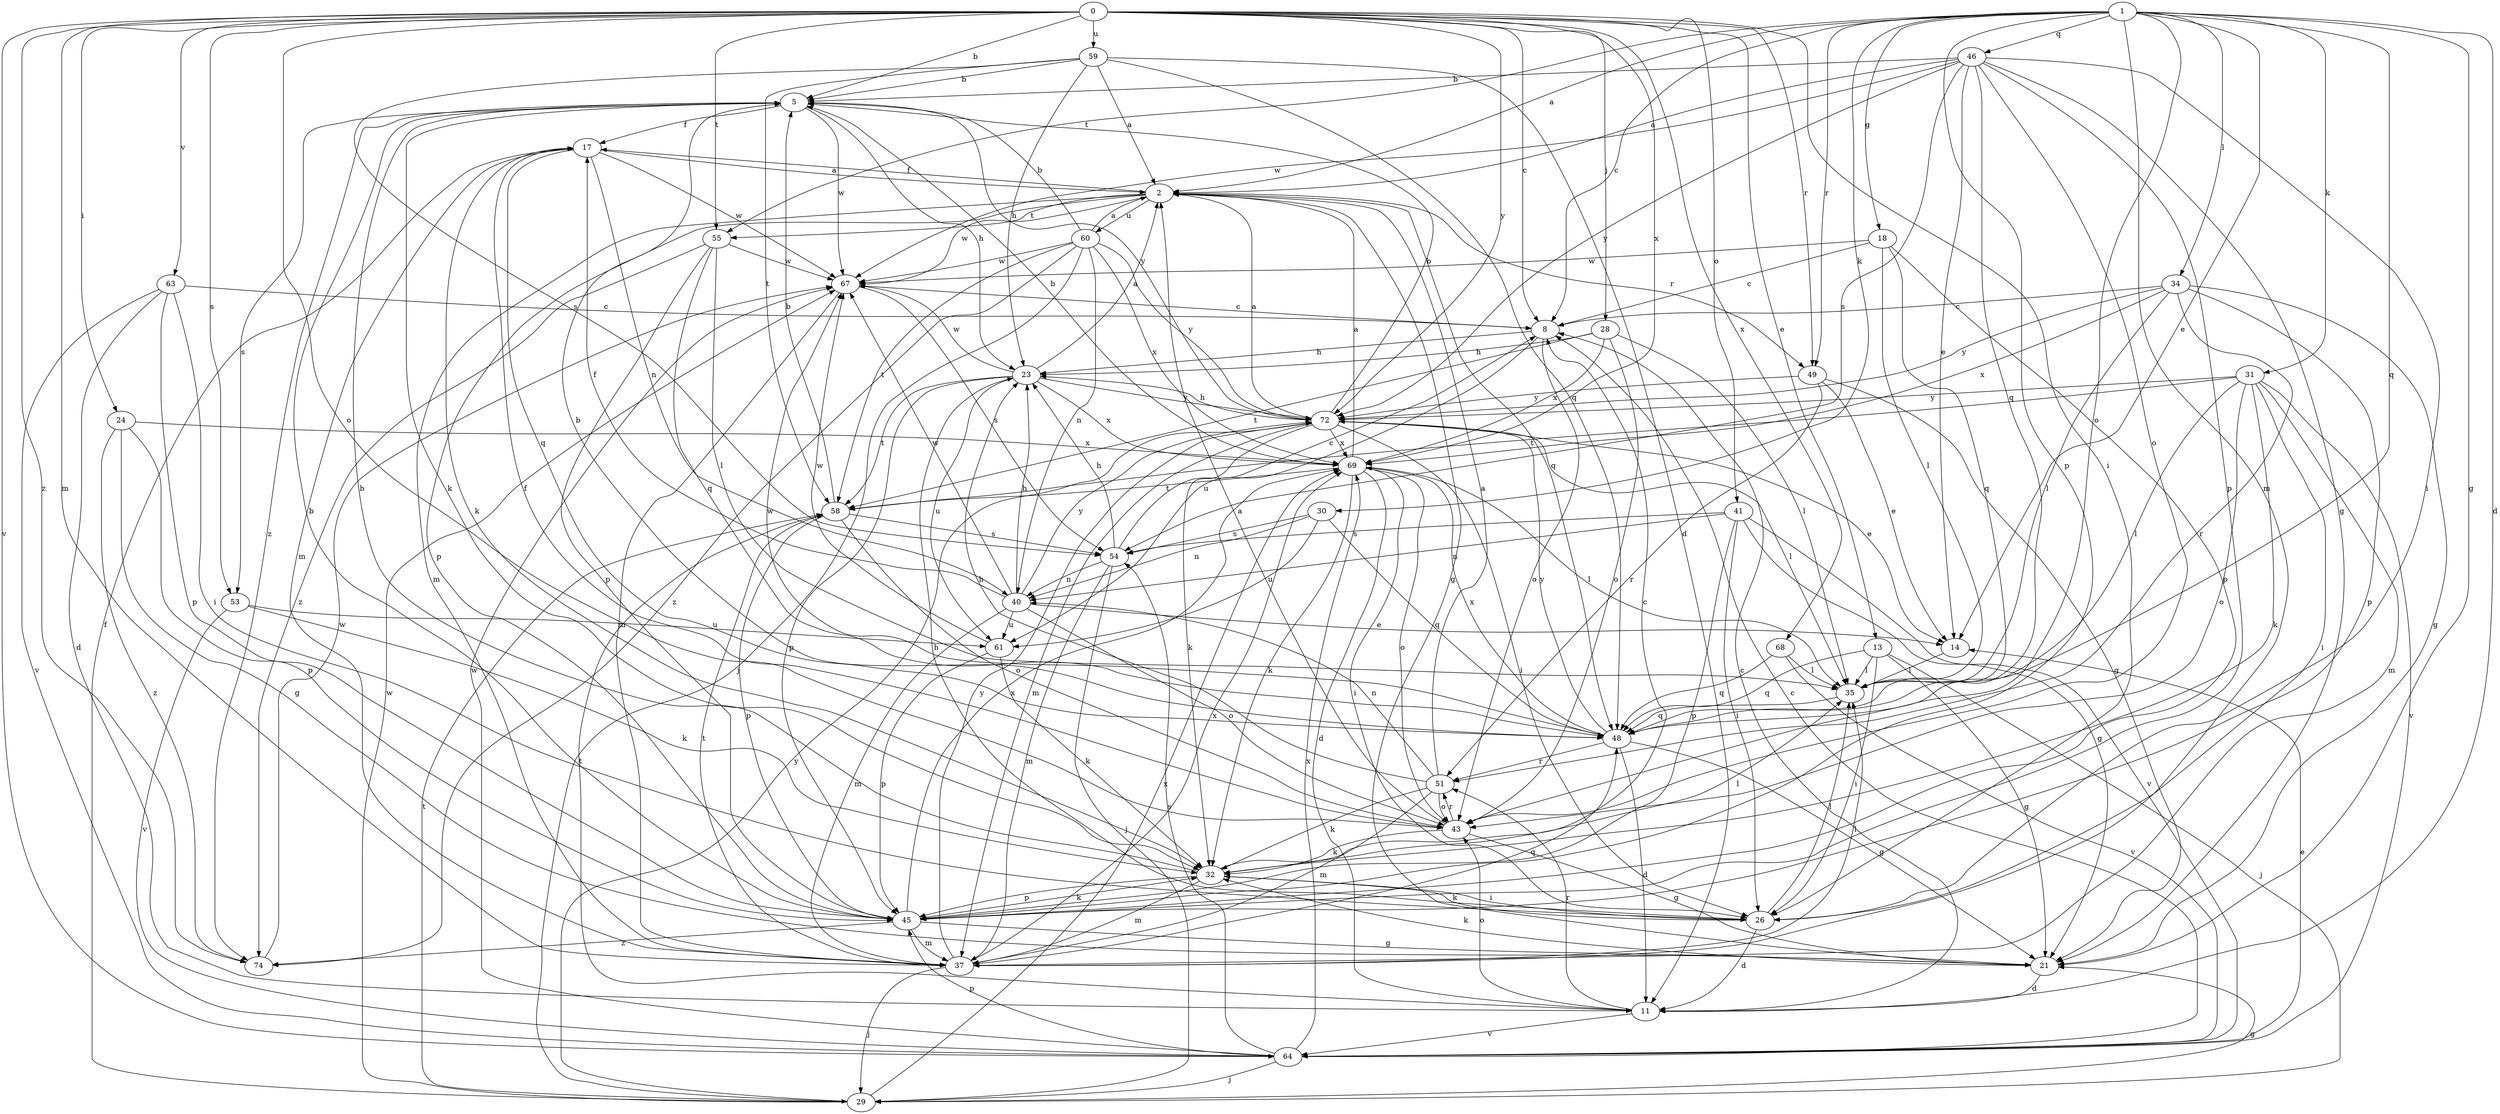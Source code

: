 strict digraph  {
0;
1;
2;
5;
8;
11;
13;
14;
17;
18;
21;
23;
24;
26;
28;
29;
30;
31;
32;
34;
35;
37;
40;
41;
43;
45;
46;
48;
49;
51;
53;
54;
55;
58;
59;
60;
61;
63;
64;
67;
68;
69;
72;
74;
0 -> 5  [label=b];
0 -> 8  [label=c];
0 -> 13  [label=e];
0 -> 24  [label=i];
0 -> 26  [label=i];
0 -> 28  [label=j];
0 -> 37  [label=m];
0 -> 41  [label=o];
0 -> 43  [label=o];
0 -> 49  [label=r];
0 -> 53  [label=s];
0 -> 55  [label=t];
0 -> 59  [label=u];
0 -> 63  [label=v];
0 -> 64  [label=v];
0 -> 68  [label=x];
0 -> 69  [label=x];
0 -> 72  [label=y];
0 -> 74  [label=z];
1 -> 2  [label=a];
1 -> 8  [label=c];
1 -> 11  [label=d];
1 -> 14  [label=e];
1 -> 18  [label=g];
1 -> 21  [label=g];
1 -> 30  [label=k];
1 -> 31  [label=k];
1 -> 34  [label=l];
1 -> 37  [label=m];
1 -> 43  [label=o];
1 -> 45  [label=p];
1 -> 46  [label=q];
1 -> 48  [label=q];
1 -> 49  [label=r];
1 -> 55  [label=t];
2 -> 17  [label=f];
2 -> 21  [label=g];
2 -> 37  [label=m];
2 -> 45  [label=p];
2 -> 48  [label=q];
2 -> 49  [label=r];
2 -> 55  [label=t];
2 -> 60  [label=u];
2 -> 67  [label=w];
5 -> 17  [label=f];
5 -> 23  [label=h];
5 -> 32  [label=k];
5 -> 53  [label=s];
5 -> 67  [label=w];
5 -> 72  [label=y];
5 -> 74  [label=z];
8 -> 23  [label=h];
8 -> 43  [label=o];
8 -> 61  [label=u];
11 -> 8  [label=c];
11 -> 43  [label=o];
11 -> 51  [label=r];
11 -> 58  [label=t];
11 -> 64  [label=v];
13 -> 21  [label=g];
13 -> 26  [label=i];
13 -> 29  [label=j];
13 -> 35  [label=l];
13 -> 48  [label=q];
14 -> 35  [label=l];
17 -> 2  [label=a];
17 -> 32  [label=k];
17 -> 37  [label=m];
17 -> 40  [label=n];
17 -> 48  [label=q];
17 -> 67  [label=w];
18 -> 8  [label=c];
18 -> 35  [label=l];
18 -> 45  [label=p];
18 -> 48  [label=q];
18 -> 67  [label=w];
21 -> 11  [label=d];
21 -> 32  [label=k];
23 -> 2  [label=a];
23 -> 45  [label=p];
23 -> 58  [label=t];
23 -> 61  [label=u];
23 -> 67  [label=w];
23 -> 69  [label=x];
23 -> 72  [label=y];
24 -> 21  [label=g];
24 -> 45  [label=p];
24 -> 69  [label=x];
24 -> 74  [label=z];
26 -> 11  [label=d];
26 -> 23  [label=h];
26 -> 32  [label=k];
26 -> 35  [label=l];
28 -> 23  [label=h];
28 -> 35  [label=l];
28 -> 43  [label=o];
28 -> 58  [label=t];
28 -> 69  [label=x];
29 -> 17  [label=f];
29 -> 21  [label=g];
29 -> 58  [label=t];
29 -> 67  [label=w];
29 -> 69  [label=x];
29 -> 72  [label=y];
30 -> 40  [label=n];
30 -> 48  [label=q];
30 -> 54  [label=s];
30 -> 61  [label=u];
31 -> 26  [label=i];
31 -> 32  [label=k];
31 -> 35  [label=l];
31 -> 37  [label=m];
31 -> 43  [label=o];
31 -> 58  [label=t];
31 -> 64  [label=v];
31 -> 72  [label=y];
32 -> 5  [label=b];
32 -> 8  [label=c];
32 -> 26  [label=i];
32 -> 35  [label=l];
32 -> 37  [label=m];
32 -> 45  [label=p];
34 -> 8  [label=c];
34 -> 21  [label=g];
34 -> 35  [label=l];
34 -> 45  [label=p];
34 -> 51  [label=r];
34 -> 69  [label=x];
34 -> 72  [label=y];
35 -> 48  [label=q];
37 -> 29  [label=j];
37 -> 35  [label=l];
37 -> 48  [label=q];
37 -> 58  [label=t];
37 -> 69  [label=x];
37 -> 72  [label=y];
40 -> 14  [label=e];
40 -> 17  [label=f];
40 -> 23  [label=h];
40 -> 37  [label=m];
40 -> 43  [label=o];
40 -> 61  [label=u];
40 -> 67  [label=w];
40 -> 72  [label=y];
41 -> 21  [label=g];
41 -> 26  [label=i];
41 -> 40  [label=n];
41 -> 45  [label=p];
41 -> 54  [label=s];
41 -> 64  [label=v];
43 -> 2  [label=a];
43 -> 17  [label=f];
43 -> 21  [label=g];
43 -> 32  [label=k];
43 -> 51  [label=r];
45 -> 5  [label=b];
45 -> 21  [label=g];
45 -> 32  [label=k];
45 -> 37  [label=m];
45 -> 69  [label=x];
45 -> 74  [label=z];
46 -> 2  [label=a];
46 -> 5  [label=b];
46 -> 14  [label=e];
46 -> 21  [label=g];
46 -> 26  [label=i];
46 -> 43  [label=o];
46 -> 45  [label=p];
46 -> 48  [label=q];
46 -> 54  [label=s];
46 -> 67  [label=w];
46 -> 72  [label=y];
48 -> 5  [label=b];
48 -> 11  [label=d];
48 -> 21  [label=g];
48 -> 51  [label=r];
48 -> 67  [label=w];
48 -> 69  [label=x];
48 -> 72  [label=y];
49 -> 14  [label=e];
49 -> 21  [label=g];
49 -> 51  [label=r];
49 -> 72  [label=y];
51 -> 2  [label=a];
51 -> 23  [label=h];
51 -> 32  [label=k];
51 -> 37  [label=m];
51 -> 40  [label=n];
51 -> 43  [label=o];
53 -> 32  [label=k];
53 -> 61  [label=u];
53 -> 64  [label=v];
54 -> 8  [label=c];
54 -> 23  [label=h];
54 -> 29  [label=j];
54 -> 37  [label=m];
54 -> 40  [label=n];
55 -> 35  [label=l];
55 -> 45  [label=p];
55 -> 48  [label=q];
55 -> 67  [label=w];
55 -> 74  [label=z];
58 -> 5  [label=b];
58 -> 43  [label=o];
58 -> 45  [label=p];
58 -> 54  [label=s];
59 -> 2  [label=a];
59 -> 5  [label=b];
59 -> 11  [label=d];
59 -> 23  [label=h];
59 -> 48  [label=q];
59 -> 54  [label=s];
59 -> 58  [label=t];
60 -> 2  [label=a];
60 -> 5  [label=b];
60 -> 29  [label=j];
60 -> 40  [label=n];
60 -> 58  [label=t];
60 -> 67  [label=w];
60 -> 69  [label=x];
60 -> 72  [label=y];
60 -> 74  [label=z];
61 -> 32  [label=k];
61 -> 45  [label=p];
61 -> 67  [label=w];
63 -> 8  [label=c];
63 -> 11  [label=d];
63 -> 26  [label=i];
63 -> 45  [label=p];
63 -> 64  [label=v];
64 -> 8  [label=c];
64 -> 14  [label=e];
64 -> 29  [label=j];
64 -> 45  [label=p];
64 -> 54  [label=s];
64 -> 67  [label=w];
64 -> 69  [label=x];
67 -> 8  [label=c];
67 -> 37  [label=m];
67 -> 54  [label=s];
68 -> 35  [label=l];
68 -> 48  [label=q];
68 -> 64  [label=v];
69 -> 2  [label=a];
69 -> 5  [label=b];
69 -> 11  [label=d];
69 -> 26  [label=i];
69 -> 32  [label=k];
69 -> 35  [label=l];
69 -> 43  [label=o];
69 -> 58  [label=t];
72 -> 2  [label=a];
72 -> 5  [label=b];
72 -> 14  [label=e];
72 -> 23  [label=h];
72 -> 26  [label=i];
72 -> 32  [label=k];
72 -> 35  [label=l];
72 -> 37  [label=m];
72 -> 69  [label=x];
74 -> 67  [label=w];
}
